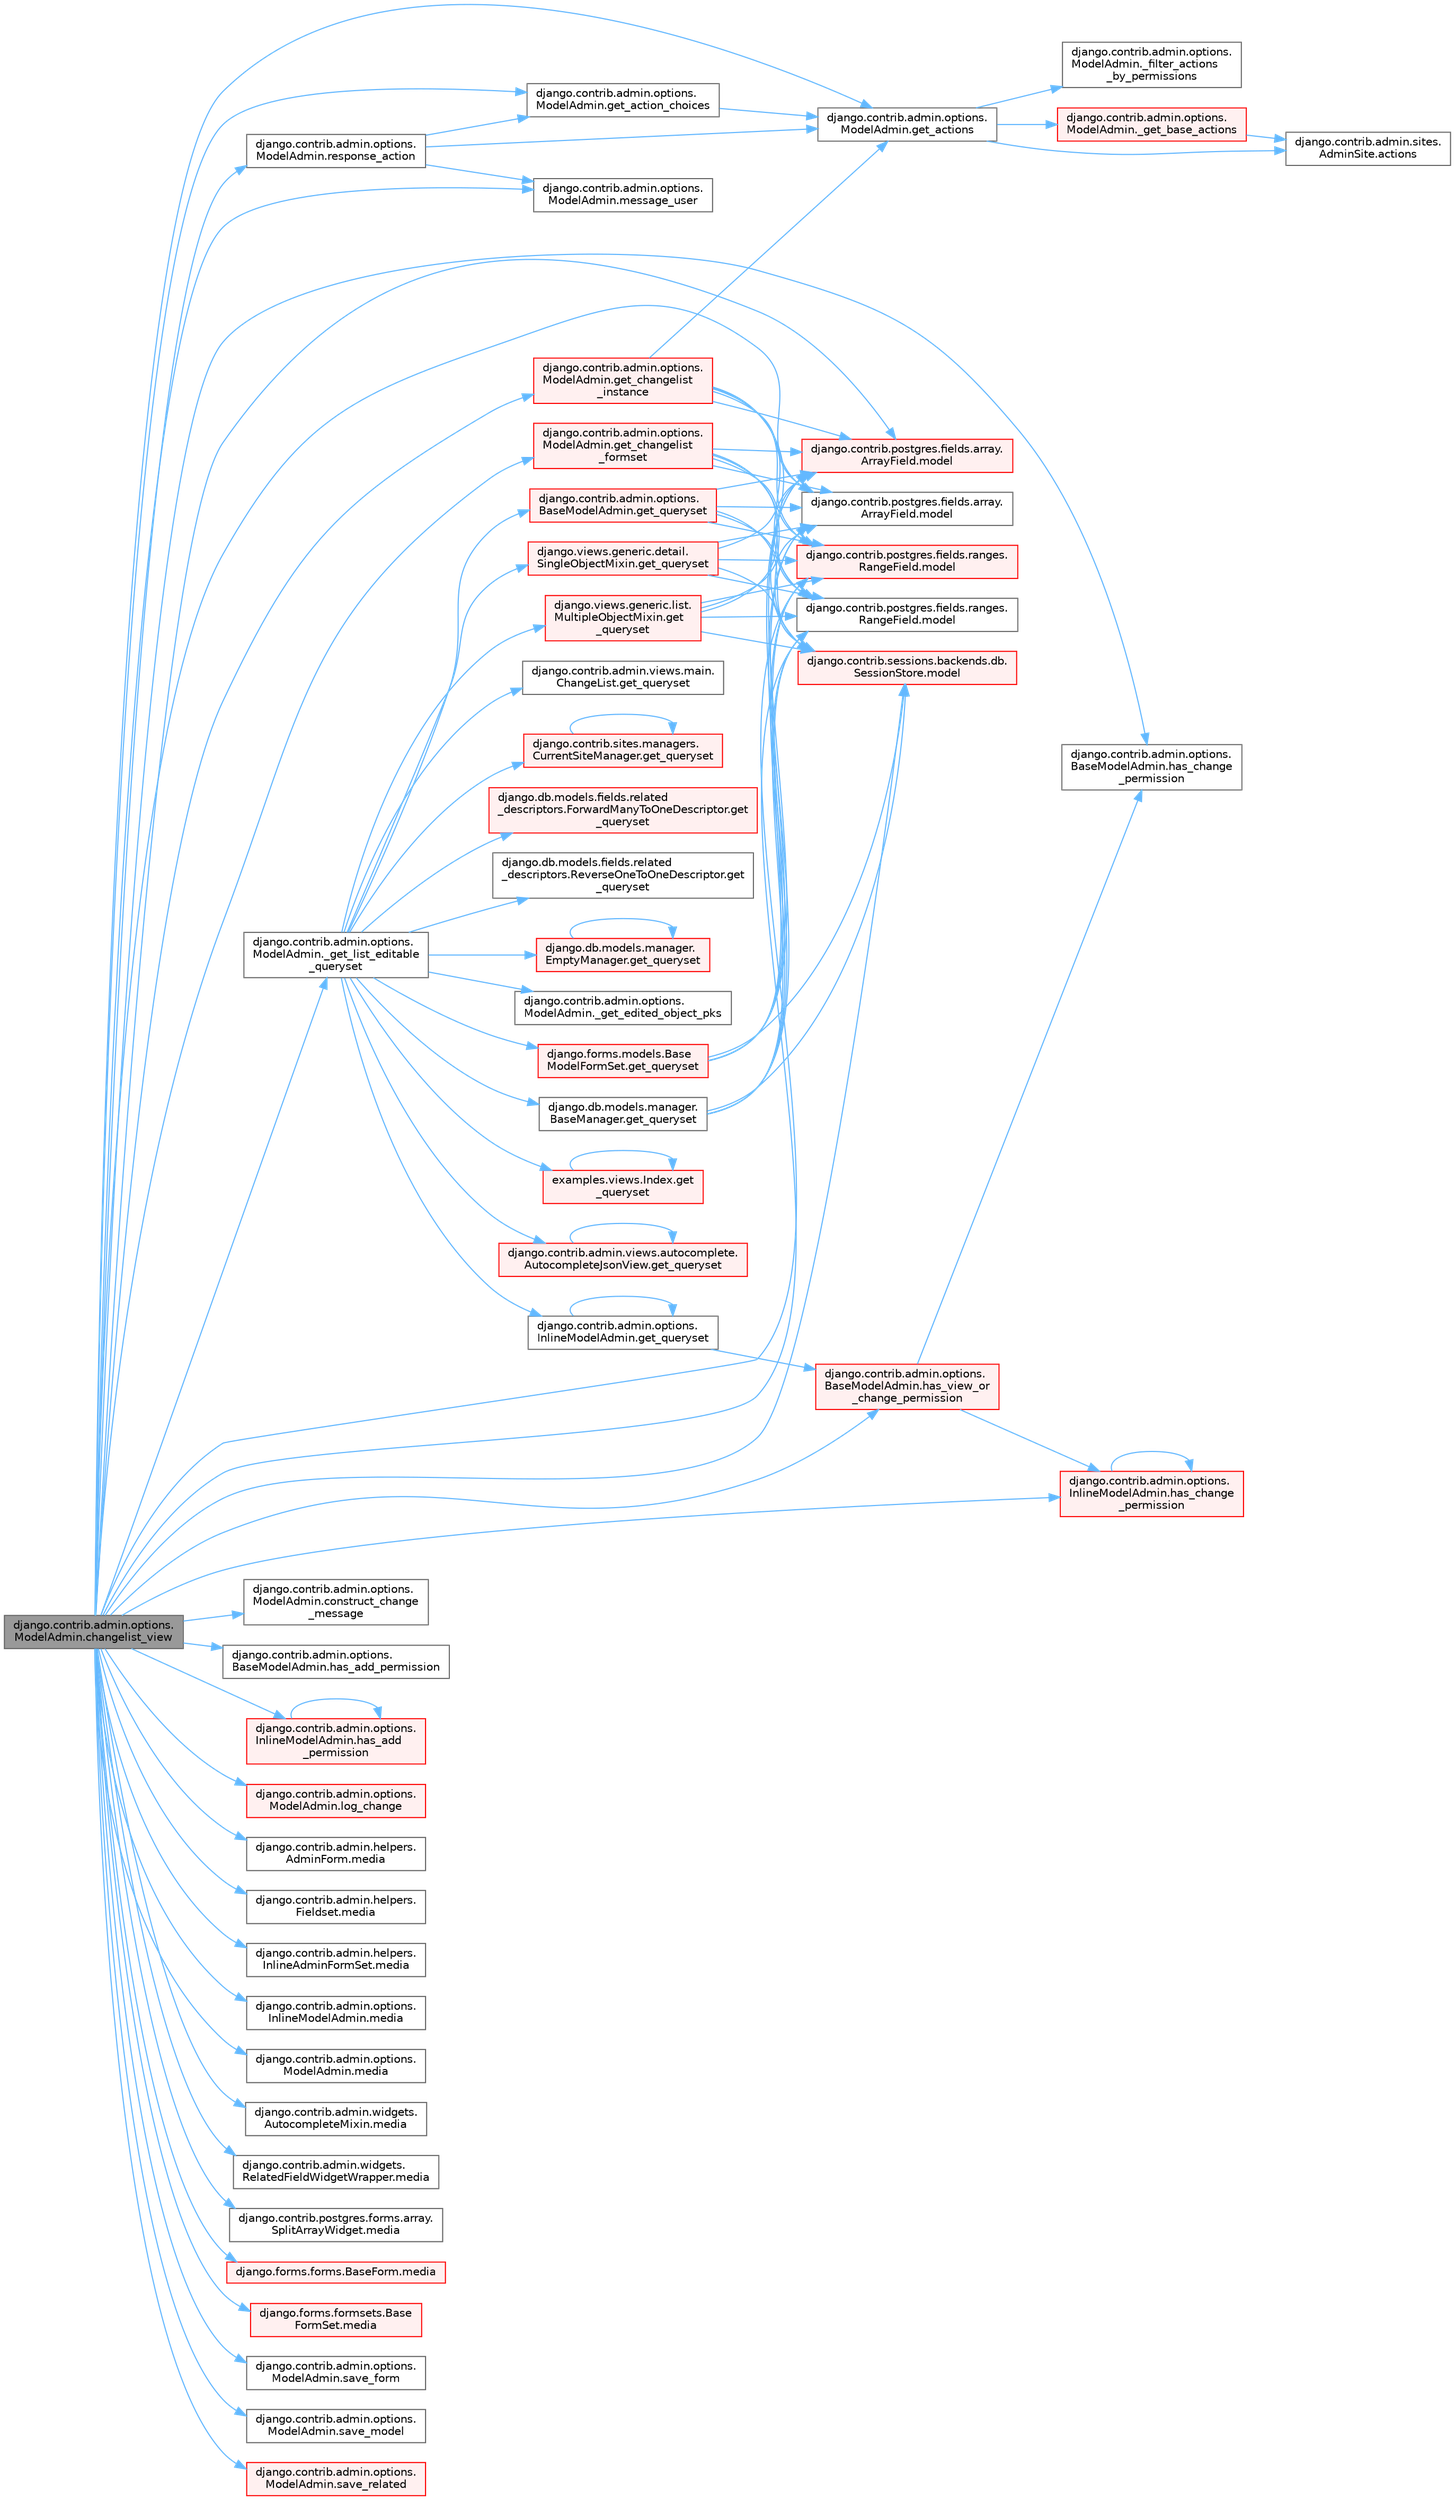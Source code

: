 digraph "django.contrib.admin.options.ModelAdmin.changelist_view"
{
 // LATEX_PDF_SIZE
  bgcolor="transparent";
  edge [fontname=Helvetica,fontsize=10,labelfontname=Helvetica,labelfontsize=10];
  node [fontname=Helvetica,fontsize=10,shape=box,height=0.2,width=0.4];
  rankdir="LR";
  Node1 [id="Node000001",label="django.contrib.admin.options.\lModelAdmin.changelist_view",height=0.2,width=0.4,color="gray40", fillcolor="grey60", style="filled", fontcolor="black",tooltip=" "];
  Node1 -> Node2 [id="edge1_Node000001_Node000002",color="steelblue1",style="solid",tooltip=" "];
  Node2 [id="Node000002",label="django.contrib.admin.options.\lModelAdmin._get_list_editable\l_queryset",height=0.2,width=0.4,color="grey40", fillcolor="white", style="filled",URL="$classdjango_1_1contrib_1_1admin_1_1options_1_1_model_admin.html#ae453d8065f838cd81cab58bc5797fd99",tooltip=" "];
  Node2 -> Node3 [id="edge2_Node000002_Node000003",color="steelblue1",style="solid",tooltip=" "];
  Node3 [id="Node000003",label="django.contrib.admin.options.\lModelAdmin._get_edited_object_pks",height=0.2,width=0.4,color="grey40", fillcolor="white", style="filled",URL="$classdjango_1_1contrib_1_1admin_1_1options_1_1_model_admin.html#a7f02e175af497ceb617e50a006077e06",tooltip=" "];
  Node2 -> Node4 [id="edge3_Node000002_Node000004",color="steelblue1",style="solid",tooltip=" "];
  Node4 [id="Node000004",label="django.contrib.admin.options.\lBaseModelAdmin.get_queryset",height=0.2,width=0.4,color="red", fillcolor="#FFF0F0", style="filled",URL="$classdjango_1_1contrib_1_1admin_1_1options_1_1_base_model_admin.html#a785da85de69766ce5f736de0e4de80c5",tooltip=" "];
  Node4 -> Node10 [id="edge4_Node000004_Node000010",color="steelblue1",style="solid",tooltip=" "];
  Node10 [id="Node000010",label="django.contrib.postgres.fields.array.\lArrayField.model",height=0.2,width=0.4,color="red", fillcolor="#FFF0F0", style="filled",URL="$classdjango_1_1contrib_1_1postgres_1_1fields_1_1array_1_1_array_field.html#a4402eef4c4784e00671c9f229481f4c1",tooltip=" "];
  Node4 -> Node12 [id="edge5_Node000004_Node000012",color="steelblue1",style="solid",tooltip=" "];
  Node12 [id="Node000012",label="django.contrib.postgres.fields.array.\lArrayField.model",height=0.2,width=0.4,color="grey40", fillcolor="white", style="filled",URL="$classdjango_1_1contrib_1_1postgres_1_1fields_1_1array_1_1_array_field.html#a50a2796de85f960ca282b56ef2d9446c",tooltip=" "];
  Node4 -> Node13 [id="edge6_Node000004_Node000013",color="steelblue1",style="solid",tooltip=" "];
  Node13 [id="Node000013",label="django.contrib.postgres.fields.ranges.\lRangeField.model",height=0.2,width=0.4,color="red", fillcolor="#FFF0F0", style="filled",URL="$classdjango_1_1contrib_1_1postgres_1_1fields_1_1ranges_1_1_range_field.html#aa38c2bbd1bad0c8f9b0315ee468867a2",tooltip=" "];
  Node4 -> Node14 [id="edge7_Node000004_Node000014",color="steelblue1",style="solid",tooltip=" "];
  Node14 [id="Node000014",label="django.contrib.postgres.fields.ranges.\lRangeField.model",height=0.2,width=0.4,color="grey40", fillcolor="white", style="filled",URL="$classdjango_1_1contrib_1_1postgres_1_1fields_1_1ranges_1_1_range_field.html#a91b36827f010affd1ff89569cf40d1af",tooltip=" "];
  Node4 -> Node15 [id="edge8_Node000004_Node000015",color="steelblue1",style="solid",tooltip=" "];
  Node15 [id="Node000015",label="django.contrib.sessions.backends.db.\lSessionStore.model",height=0.2,width=0.4,color="red", fillcolor="#FFF0F0", style="filled",URL="$classdjango_1_1contrib_1_1sessions_1_1backends_1_1db_1_1_session_store.html#af52cfb4371af389c8bd4a6780274c403",tooltip=" "];
  Node2 -> Node24 [id="edge9_Node000002_Node000024",color="steelblue1",style="solid",tooltip=" "];
  Node24 [id="Node000024",label="django.contrib.admin.options.\lInlineModelAdmin.get_queryset",height=0.2,width=0.4,color="grey40", fillcolor="white", style="filled",URL="$classdjango_1_1contrib_1_1admin_1_1options_1_1_inline_model_admin.html#a9248f5d82a336087e911b7ebc8729ffd",tooltip=" "];
  Node24 -> Node24 [id="edge10_Node000024_Node000024",color="steelblue1",style="solid",tooltip=" "];
  Node24 -> Node25 [id="edge11_Node000024_Node000025",color="steelblue1",style="solid",tooltip=" "];
  Node25 [id="Node000025",label="django.contrib.admin.options.\lBaseModelAdmin.has_view_or\l_change_permission",height=0.2,width=0.4,color="red", fillcolor="#FFF0F0", style="filled",URL="$classdjango_1_1contrib_1_1admin_1_1options_1_1_base_model_admin.html#a218c5fb68fadfcf6e8e49172ad1d317c",tooltip=" "];
  Node25 -> Node26 [id="edge12_Node000025_Node000026",color="steelblue1",style="solid",tooltip=" "];
  Node26 [id="Node000026",label="django.contrib.admin.options.\lBaseModelAdmin.has_change\l_permission",height=0.2,width=0.4,color="grey40", fillcolor="white", style="filled",URL="$classdjango_1_1contrib_1_1admin_1_1options_1_1_base_model_admin.html#a628f15a856920f62510c31333354c088",tooltip=" "];
  Node25 -> Node27 [id="edge13_Node000025_Node000027",color="steelblue1",style="solid",tooltip=" "];
  Node27 [id="Node000027",label="django.contrib.admin.options.\lInlineModelAdmin.has_change\l_permission",height=0.2,width=0.4,color="red", fillcolor="#FFF0F0", style="filled",URL="$classdjango_1_1contrib_1_1admin_1_1options_1_1_inline_model_admin.html#afb466f69fba775be6bd44db65c2955ce",tooltip=" "];
  Node27 -> Node27 [id="edge14_Node000027_Node000027",color="steelblue1",style="solid",tooltip=" "];
  Node2 -> Node31 [id="edge15_Node000002_Node000031",color="steelblue1",style="solid",tooltip=" "];
  Node31 [id="Node000031",label="django.contrib.admin.views.autocomplete.\lAutocompleteJsonView.get_queryset",height=0.2,width=0.4,color="red", fillcolor="#FFF0F0", style="filled",URL="$classdjango_1_1contrib_1_1admin_1_1views_1_1autocomplete_1_1_autocomplete_json_view.html#a6eb5abbd3b2e8b252a4ce9ca2680f3d3",tooltip=" "];
  Node31 -> Node31 [id="edge16_Node000031_Node000031",color="steelblue1",style="solid",tooltip=" "];
  Node2 -> Node2829 [id="edge17_Node000002_Node002829",color="steelblue1",style="solid",tooltip=" "];
  Node2829 [id="Node002829",label="django.contrib.admin.views.main.\lChangeList.get_queryset",height=0.2,width=0.4,color="grey40", fillcolor="white", style="filled",URL="$classdjango_1_1contrib_1_1admin_1_1views_1_1main_1_1_change_list.html#a269abeb8e01762183e40a5133a41151d",tooltip=" "];
  Node2 -> Node2830 [id="edge18_Node000002_Node002830",color="steelblue1",style="solid",tooltip=" "];
  Node2830 [id="Node002830",label="django.contrib.sites.managers.\lCurrentSiteManager.get_queryset",height=0.2,width=0.4,color="red", fillcolor="#FFF0F0", style="filled",URL="$classdjango_1_1contrib_1_1sites_1_1managers_1_1_current_site_manager.html#a1889434ddf70c93854e44489319c1a1f",tooltip=" "];
  Node2830 -> Node2830 [id="edge19_Node002830_Node002830",color="steelblue1",style="solid",tooltip=" "];
  Node2 -> Node2831 [id="edge20_Node000002_Node002831",color="steelblue1",style="solid",tooltip=" "];
  Node2831 [id="Node002831",label="django.db.models.fields.related\l_descriptors.ForwardManyToOneDescriptor.get\l_queryset",height=0.2,width=0.4,color="red", fillcolor="#FFF0F0", style="filled",URL="$classdjango_1_1db_1_1models_1_1fields_1_1related__descriptors_1_1_forward_many_to_one_descriptor.html#aac7cf3069f240b0e4553d803b419cf7d",tooltip=" "];
  Node2 -> Node2832 [id="edge21_Node000002_Node002832",color="steelblue1",style="solid",tooltip=" "];
  Node2832 [id="Node002832",label="django.db.models.fields.related\l_descriptors.ReverseOneToOneDescriptor.get\l_queryset",height=0.2,width=0.4,color="grey40", fillcolor="white", style="filled",URL="$classdjango_1_1db_1_1models_1_1fields_1_1related__descriptors_1_1_reverse_one_to_one_descriptor.html#a04bede0cb722d44ace129e00e85081a3",tooltip=" "];
  Node2 -> Node2833 [id="edge22_Node000002_Node002833",color="steelblue1",style="solid",tooltip=" "];
  Node2833 [id="Node002833",label="django.db.models.manager.\lBaseManager.get_queryset",height=0.2,width=0.4,color="grey40", fillcolor="white", style="filled",URL="$classdjango_1_1db_1_1models_1_1manager_1_1_base_manager.html#a358c9a085a30a278b31e784dac7a52ef",tooltip="PROXIES TO QUERYSET #."];
  Node2833 -> Node10 [id="edge23_Node002833_Node000010",color="steelblue1",style="solid",tooltip=" "];
  Node2833 -> Node12 [id="edge24_Node002833_Node000012",color="steelblue1",style="solid",tooltip=" "];
  Node2833 -> Node13 [id="edge25_Node002833_Node000013",color="steelblue1",style="solid",tooltip=" "];
  Node2833 -> Node14 [id="edge26_Node002833_Node000014",color="steelblue1",style="solid",tooltip=" "];
  Node2833 -> Node15 [id="edge27_Node002833_Node000015",color="steelblue1",style="solid",tooltip=" "];
  Node2 -> Node2834 [id="edge28_Node000002_Node002834",color="steelblue1",style="solid",tooltip=" "];
  Node2834 [id="Node002834",label="django.db.models.manager.\lEmptyManager.get_queryset",height=0.2,width=0.4,color="red", fillcolor="#FFF0F0", style="filled",URL="$classdjango_1_1db_1_1models_1_1manager_1_1_empty_manager.html#a2a2df8fcd071f937c6ee484d4ee1d539",tooltip=" "];
  Node2834 -> Node2834 [id="edge29_Node002834_Node002834",color="steelblue1",style="solid",tooltip=" "];
  Node2 -> Node2836 [id="edge30_Node000002_Node002836",color="steelblue1",style="solid",tooltip=" "];
  Node2836 [id="Node002836",label="django.forms.models.Base\lModelFormSet.get_queryset",height=0.2,width=0.4,color="red", fillcolor="#FFF0F0", style="filled",URL="$classdjango_1_1forms_1_1models_1_1_base_model_form_set.html#adbf92e8bd967e15a87f0fa40d2826143",tooltip=" "];
  Node2836 -> Node10 [id="edge31_Node002836_Node000010",color="steelblue1",style="solid",tooltip=" "];
  Node2836 -> Node12 [id="edge32_Node002836_Node000012",color="steelblue1",style="solid",tooltip=" "];
  Node2836 -> Node13 [id="edge33_Node002836_Node000013",color="steelblue1",style="solid",tooltip=" "];
  Node2836 -> Node14 [id="edge34_Node002836_Node000014",color="steelblue1",style="solid",tooltip=" "];
  Node2836 -> Node15 [id="edge35_Node002836_Node000015",color="steelblue1",style="solid",tooltip=" "];
  Node2 -> Node2837 [id="edge36_Node000002_Node002837",color="steelblue1",style="solid",tooltip=" "];
  Node2837 [id="Node002837",label="django.views.generic.detail.\lSingleObjectMixin.get_queryset",height=0.2,width=0.4,color="red", fillcolor="#FFF0F0", style="filled",URL="$classdjango_1_1views_1_1generic_1_1detail_1_1_single_object_mixin.html#a29e41db704214851315dd3e87c4d843e",tooltip=" "];
  Node2837 -> Node10 [id="edge37_Node002837_Node000010",color="steelblue1",style="solid",tooltip=" "];
  Node2837 -> Node12 [id="edge38_Node002837_Node000012",color="steelblue1",style="solid",tooltip=" "];
  Node2837 -> Node13 [id="edge39_Node002837_Node000013",color="steelblue1",style="solid",tooltip=" "];
  Node2837 -> Node14 [id="edge40_Node002837_Node000014",color="steelblue1",style="solid",tooltip=" "];
  Node2837 -> Node15 [id="edge41_Node002837_Node000015",color="steelblue1",style="solid",tooltip=" "];
  Node2 -> Node2838 [id="edge42_Node000002_Node002838",color="steelblue1",style="solid",tooltip=" "];
  Node2838 [id="Node002838",label="django.views.generic.list.\lMultipleObjectMixin.get\l_queryset",height=0.2,width=0.4,color="red", fillcolor="#FFF0F0", style="filled",URL="$classdjango_1_1views_1_1generic_1_1list_1_1_multiple_object_mixin.html#a7ceb7f310a7a0d7fedfb90f1f2b5c226",tooltip=" "];
  Node2838 -> Node10 [id="edge43_Node002838_Node000010",color="steelblue1",style="solid",tooltip=" "];
  Node2838 -> Node12 [id="edge44_Node002838_Node000012",color="steelblue1",style="solid",tooltip=" "];
  Node2838 -> Node13 [id="edge45_Node002838_Node000013",color="steelblue1",style="solid",tooltip=" "];
  Node2838 -> Node14 [id="edge46_Node002838_Node000014",color="steelblue1",style="solid",tooltip=" "];
  Node2838 -> Node15 [id="edge47_Node002838_Node000015",color="steelblue1",style="solid",tooltip=" "];
  Node2 -> Node2839 [id="edge48_Node000002_Node002839",color="steelblue1",style="solid",tooltip=" "];
  Node2839 [id="Node002839",label="examples.views.Index.get\l_queryset",height=0.2,width=0.4,color="red", fillcolor="#FFF0F0", style="filled",URL="$classexamples_1_1views_1_1_index.html#a288026bb9059b37dca786922296dfcd3",tooltip=" "];
  Node2839 -> Node2839 [id="edge49_Node002839_Node002839",color="steelblue1",style="solid",tooltip=" "];
  Node1 -> Node4528 [id="edge50_Node000001_Node004528",color="steelblue1",style="solid",tooltip=" "];
  Node4528 [id="Node004528",label="django.contrib.admin.options.\lModelAdmin.construct_change\l_message",height=0.2,width=0.4,color="grey40", fillcolor="white", style="filled",URL="$classdjango_1_1contrib_1_1admin_1_1options_1_1_model_admin.html#ae247fb26756f4c8ca92d3e366909bdc9",tooltip=" "];
  Node1 -> Node4529 [id="edge51_Node000001_Node004529",color="steelblue1",style="solid",tooltip=" "];
  Node4529 [id="Node004529",label="django.contrib.admin.options.\lModelAdmin.get_action_choices",height=0.2,width=0.4,color="grey40", fillcolor="white", style="filled",URL="$classdjango_1_1contrib_1_1admin_1_1options_1_1_model_admin.html#a3f1e1eae5cba4701368ea64ebb29ae6f",tooltip=" "];
  Node4529 -> Node4530 [id="edge52_Node004529_Node004530",color="steelblue1",style="solid",tooltip=" "];
  Node4530 [id="Node004530",label="django.contrib.admin.options.\lModelAdmin.get_actions",height=0.2,width=0.4,color="grey40", fillcolor="white", style="filled",URL="$classdjango_1_1contrib_1_1admin_1_1options_1_1_model_admin.html#a81348038a0389c01181a4a3304e63550",tooltip=" "];
  Node4530 -> Node4531 [id="edge53_Node004530_Node004531",color="steelblue1",style="solid",tooltip=" "];
  Node4531 [id="Node004531",label="django.contrib.admin.options.\lModelAdmin._filter_actions\l_by_permissions",height=0.2,width=0.4,color="grey40", fillcolor="white", style="filled",URL="$classdjango_1_1contrib_1_1admin_1_1options_1_1_model_admin.html#ac9bb120a616063db26714550aadf8c86",tooltip=" "];
  Node4530 -> Node4532 [id="edge54_Node004530_Node004532",color="steelblue1",style="solid",tooltip=" "];
  Node4532 [id="Node004532",label="django.contrib.admin.options.\lModelAdmin._get_base_actions",height=0.2,width=0.4,color="red", fillcolor="#FFF0F0", style="filled",URL="$classdjango_1_1contrib_1_1admin_1_1options_1_1_model_admin.html#a85aa98976c58df21cdcdd31c3d26824e",tooltip=" "];
  Node4532 -> Node4534 [id="edge55_Node004532_Node004534",color="steelblue1",style="solid",tooltip=" "];
  Node4534 [id="Node004534",label="django.contrib.admin.sites.\lAdminSite.actions",height=0.2,width=0.4,color="grey40", fillcolor="white", style="filled",URL="$classdjango_1_1contrib_1_1admin_1_1sites_1_1_admin_site.html#a7fead9f2b11a6bc6834f0e8891752ee6",tooltip=" "];
  Node4530 -> Node4534 [id="edge56_Node004530_Node004534",color="steelblue1",style="solid",tooltip=" "];
  Node1 -> Node4530 [id="edge57_Node000001_Node004530",color="steelblue1",style="solid",tooltip=" "];
  Node1 -> Node4537 [id="edge58_Node000001_Node004537",color="steelblue1",style="solid",tooltip=" "];
  Node4537 [id="Node004537",label="django.contrib.admin.options.\lModelAdmin.get_changelist\l_formset",height=0.2,width=0.4,color="red", fillcolor="#FFF0F0", style="filled",URL="$classdjango_1_1contrib_1_1admin_1_1options_1_1_model_admin.html#afbdbeb5ff7caa2ac9b4c1bf1b475992b",tooltip=" "];
  Node4537 -> Node10 [id="edge59_Node004537_Node000010",color="steelblue1",style="solid",tooltip=" "];
  Node4537 -> Node12 [id="edge60_Node004537_Node000012",color="steelblue1",style="solid",tooltip=" "];
  Node4537 -> Node13 [id="edge61_Node004537_Node000013",color="steelblue1",style="solid",tooltip=" "];
  Node4537 -> Node14 [id="edge62_Node004537_Node000014",color="steelblue1",style="solid",tooltip=" "];
  Node4537 -> Node15 [id="edge63_Node004537_Node000015",color="steelblue1",style="solid",tooltip=" "];
  Node1 -> Node4548 [id="edge64_Node000001_Node004548",color="steelblue1",style="solid",tooltip=" "];
  Node4548 [id="Node004548",label="django.contrib.admin.options.\lModelAdmin.get_changelist\l_instance",height=0.2,width=0.4,color="red", fillcolor="#FFF0F0", style="filled",URL="$classdjango_1_1contrib_1_1admin_1_1options_1_1_model_admin.html#a3c3125f566115bda9ef57b9863bd3b5c",tooltip=" "];
  Node4548 -> Node4530 [id="edge65_Node004548_Node004530",color="steelblue1",style="solid",tooltip=" "];
  Node4548 -> Node10 [id="edge66_Node004548_Node000010",color="steelblue1",style="solid",tooltip=" "];
  Node4548 -> Node12 [id="edge67_Node004548_Node000012",color="steelblue1",style="solid",tooltip=" "];
  Node4548 -> Node13 [id="edge68_Node004548_Node000013",color="steelblue1",style="solid",tooltip=" "];
  Node4548 -> Node14 [id="edge69_Node004548_Node000014",color="steelblue1",style="solid",tooltip=" "];
  Node4548 -> Node15 [id="edge70_Node004548_Node000015",color="steelblue1",style="solid",tooltip=" "];
  Node1 -> Node4556 [id="edge71_Node000001_Node004556",color="steelblue1",style="solid",tooltip=" "];
  Node4556 [id="Node004556",label="django.contrib.admin.options.\lBaseModelAdmin.has_add_permission",height=0.2,width=0.4,color="grey40", fillcolor="white", style="filled",URL="$classdjango_1_1contrib_1_1admin_1_1options_1_1_base_model_admin.html#a34a089d4d9f5f22ce5f3aaf33a7d94c3",tooltip=" "];
  Node1 -> Node4557 [id="edge72_Node000001_Node004557",color="steelblue1",style="solid",tooltip=" "];
  Node4557 [id="Node004557",label="django.contrib.admin.options.\lInlineModelAdmin.has_add\l_permission",height=0.2,width=0.4,color="red", fillcolor="#FFF0F0", style="filled",URL="$classdjango_1_1contrib_1_1admin_1_1options_1_1_inline_model_admin.html#a3f4cd603df21bb0799662faa04b5bbe8",tooltip=" "];
  Node4557 -> Node4557 [id="edge73_Node004557_Node004557",color="steelblue1",style="solid",tooltip=" "];
  Node1 -> Node26 [id="edge74_Node000001_Node000026",color="steelblue1",style="solid",tooltip=" "];
  Node1 -> Node27 [id="edge75_Node000001_Node000027",color="steelblue1",style="solid",tooltip=" "];
  Node1 -> Node25 [id="edge76_Node000001_Node000025",color="steelblue1",style="solid",tooltip=" "];
  Node1 -> Node4558 [id="edge77_Node000001_Node004558",color="steelblue1",style="solid",tooltip=" "];
  Node4558 [id="Node004558",label="django.contrib.admin.options.\lModelAdmin.log_change",height=0.2,width=0.4,color="red", fillcolor="#FFF0F0", style="filled",URL="$classdjango_1_1contrib_1_1admin_1_1options_1_1_model_admin.html#a1bd311c6691b2f752bd3433169a49583",tooltip=" "];
  Node1 -> Node4560 [id="edge78_Node000001_Node004560",color="steelblue1",style="solid",tooltip=" "];
  Node4560 [id="Node004560",label="django.contrib.admin.helpers.\lAdminForm.media",height=0.2,width=0.4,color="grey40", fillcolor="white", style="filled",URL="$classdjango_1_1contrib_1_1admin_1_1helpers_1_1_admin_form.html#a683c686cc5c5a7ece3225dd7c829e267",tooltip=" "];
  Node1 -> Node4561 [id="edge79_Node000001_Node004561",color="steelblue1",style="solid",tooltip=" "];
  Node4561 [id="Node004561",label="django.contrib.admin.helpers.\lFieldset.media",height=0.2,width=0.4,color="grey40", fillcolor="white", style="filled",URL="$classdjango_1_1contrib_1_1admin_1_1helpers_1_1_fieldset.html#a213d356f55b51df5f324b83702098e35",tooltip=" "];
  Node1 -> Node4562 [id="edge80_Node000001_Node004562",color="steelblue1",style="solid",tooltip=" "];
  Node4562 [id="Node004562",label="django.contrib.admin.helpers.\lInlineAdminFormSet.media",height=0.2,width=0.4,color="grey40", fillcolor="white", style="filled",URL="$classdjango_1_1contrib_1_1admin_1_1helpers_1_1_inline_admin_form_set.html#a86b858dca6af9206be453ec693493afb",tooltip=" "];
  Node1 -> Node4563 [id="edge81_Node000001_Node004563",color="steelblue1",style="solid",tooltip=" "];
  Node4563 [id="Node004563",label="django.contrib.admin.options.\lInlineModelAdmin.media",height=0.2,width=0.4,color="grey40", fillcolor="white", style="filled",URL="$classdjango_1_1contrib_1_1admin_1_1options_1_1_inline_model_admin.html#ae1f38787c1a964ab4e9e88572f6a193a",tooltip=" "];
  Node1 -> Node4564 [id="edge82_Node000001_Node004564",color="steelblue1",style="solid",tooltip=" "];
  Node4564 [id="Node004564",label="django.contrib.admin.options.\lModelAdmin.media",height=0.2,width=0.4,color="grey40", fillcolor="white", style="filled",URL="$classdjango_1_1contrib_1_1admin_1_1options_1_1_model_admin.html#a4747e2703b1c6005db0dd85c795f76bc",tooltip=" "];
  Node1 -> Node4565 [id="edge83_Node000001_Node004565",color="steelblue1",style="solid",tooltip=" "];
  Node4565 [id="Node004565",label="django.contrib.admin.widgets.\lAutocompleteMixin.media",height=0.2,width=0.4,color="grey40", fillcolor="white", style="filled",URL="$classdjango_1_1contrib_1_1admin_1_1widgets_1_1_autocomplete_mixin.html#ae270cc07d5bb5cce3aae219c2153cb81",tooltip=" "];
  Node1 -> Node4566 [id="edge84_Node000001_Node004566",color="steelblue1",style="solid",tooltip=" "];
  Node4566 [id="Node004566",label="django.contrib.admin.widgets.\lRelatedFieldWidgetWrapper.media",height=0.2,width=0.4,color="grey40", fillcolor="white", style="filled",URL="$classdjango_1_1contrib_1_1admin_1_1widgets_1_1_related_field_widget_wrapper.html#ac7e2a73995556d6827de763ea41c187b",tooltip=" "];
  Node1 -> Node4567 [id="edge85_Node000001_Node004567",color="steelblue1",style="solid",tooltip=" "];
  Node4567 [id="Node004567",label="django.contrib.postgres.forms.array.\lSplitArrayWidget.media",height=0.2,width=0.4,color="grey40", fillcolor="white", style="filled",URL="$classdjango_1_1contrib_1_1postgres_1_1forms_1_1array_1_1_split_array_widget.html#afc8c3d5f101b68ed97578c7db6b1b247",tooltip=" "];
  Node1 -> Node4568 [id="edge86_Node000001_Node004568",color="steelblue1",style="solid",tooltip=" "];
  Node4568 [id="Node004568",label="django.forms.forms.BaseForm.media",height=0.2,width=0.4,color="red", fillcolor="#FFF0F0", style="filled",URL="$classdjango_1_1forms_1_1forms_1_1_base_form.html#a727fc1f6bb2f5b56c9ca4b9a7c809753",tooltip=" "];
  Node1 -> Node4569 [id="edge87_Node000001_Node004569",color="steelblue1",style="solid",tooltip=" "];
  Node4569 [id="Node004569",label="django.forms.formsets.Base\lFormSet.media",height=0.2,width=0.4,color="red", fillcolor="#FFF0F0", style="filled",URL="$classdjango_1_1forms_1_1formsets_1_1_base_form_set.html#a6f8913e4888f6eb8afa928cf91e9c8f9",tooltip=" "];
  Node1 -> Node4571 [id="edge88_Node000001_Node004571",color="steelblue1",style="solid",tooltip=" "];
  Node4571 [id="Node004571",label="django.contrib.admin.options.\lModelAdmin.message_user",height=0.2,width=0.4,color="grey40", fillcolor="white", style="filled",URL="$classdjango_1_1contrib_1_1admin_1_1options_1_1_model_admin.html#ac14442516cf00044fc706e711669c31c",tooltip=" "];
  Node1 -> Node10 [id="edge89_Node000001_Node000010",color="steelblue1",style="solid",tooltip=" "];
  Node1 -> Node12 [id="edge90_Node000001_Node000012",color="steelblue1",style="solid",tooltip=" "];
  Node1 -> Node13 [id="edge91_Node000001_Node000013",color="steelblue1",style="solid",tooltip=" "];
  Node1 -> Node14 [id="edge92_Node000001_Node000014",color="steelblue1",style="solid",tooltip=" "];
  Node1 -> Node15 [id="edge93_Node000001_Node000015",color="steelblue1",style="solid",tooltip=" "];
  Node1 -> Node4572 [id="edge94_Node000001_Node004572",color="steelblue1",style="solid",tooltip=" "];
  Node4572 [id="Node004572",label="django.contrib.admin.options.\lModelAdmin.response_action",height=0.2,width=0.4,color="grey40", fillcolor="white", style="filled",URL="$classdjango_1_1contrib_1_1admin_1_1options_1_1_model_admin.html#af77f652a1368bfc302ca5f04f8d3e241",tooltip=" "];
  Node4572 -> Node4529 [id="edge95_Node004572_Node004529",color="steelblue1",style="solid",tooltip=" "];
  Node4572 -> Node4530 [id="edge96_Node004572_Node004530",color="steelblue1",style="solid",tooltip=" "];
  Node4572 -> Node4571 [id="edge97_Node004572_Node004571",color="steelblue1",style="solid",tooltip=" "];
  Node1 -> Node4573 [id="edge98_Node000001_Node004573",color="steelblue1",style="solid",tooltip=" "];
  Node4573 [id="Node004573",label="django.contrib.admin.options.\lModelAdmin.save_form",height=0.2,width=0.4,color="grey40", fillcolor="white", style="filled",URL="$classdjango_1_1contrib_1_1admin_1_1options_1_1_model_admin.html#a214028357911fa6ae23a8158461133e9",tooltip=" "];
  Node1 -> Node4574 [id="edge99_Node000001_Node004574",color="steelblue1",style="solid",tooltip=" "];
  Node4574 [id="Node004574",label="django.contrib.admin.options.\lModelAdmin.save_model",height=0.2,width=0.4,color="grey40", fillcolor="white", style="filled",URL="$classdjango_1_1contrib_1_1admin_1_1options_1_1_model_admin.html#a7d11c7bc8eb55a5b2e89ef919ecac07e",tooltip=" "];
  Node1 -> Node4575 [id="edge100_Node000001_Node004575",color="steelblue1",style="solid",tooltip=" "];
  Node4575 [id="Node004575",label="django.contrib.admin.options.\lModelAdmin.save_related",height=0.2,width=0.4,color="red", fillcolor="#FFF0F0", style="filled",URL="$classdjango_1_1contrib_1_1admin_1_1options_1_1_model_admin.html#ab4606f331086acc55d3e780466042a4b",tooltip=" "];
}
